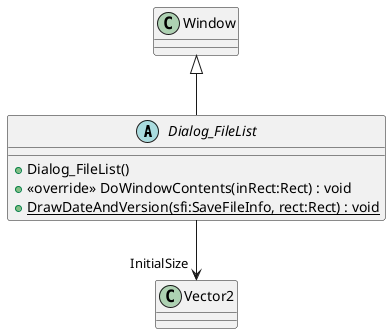 @startuml
abstract class Dialog_FileList {
    + Dialog_FileList()
    + <<override>> DoWindowContents(inRect:Rect) : void
    + {static} DrawDateAndVersion(sfi:SaveFileInfo, rect:Rect) : void
}
Window <|-- Dialog_FileList
Dialog_FileList --> "InitialSize" Vector2
@enduml

